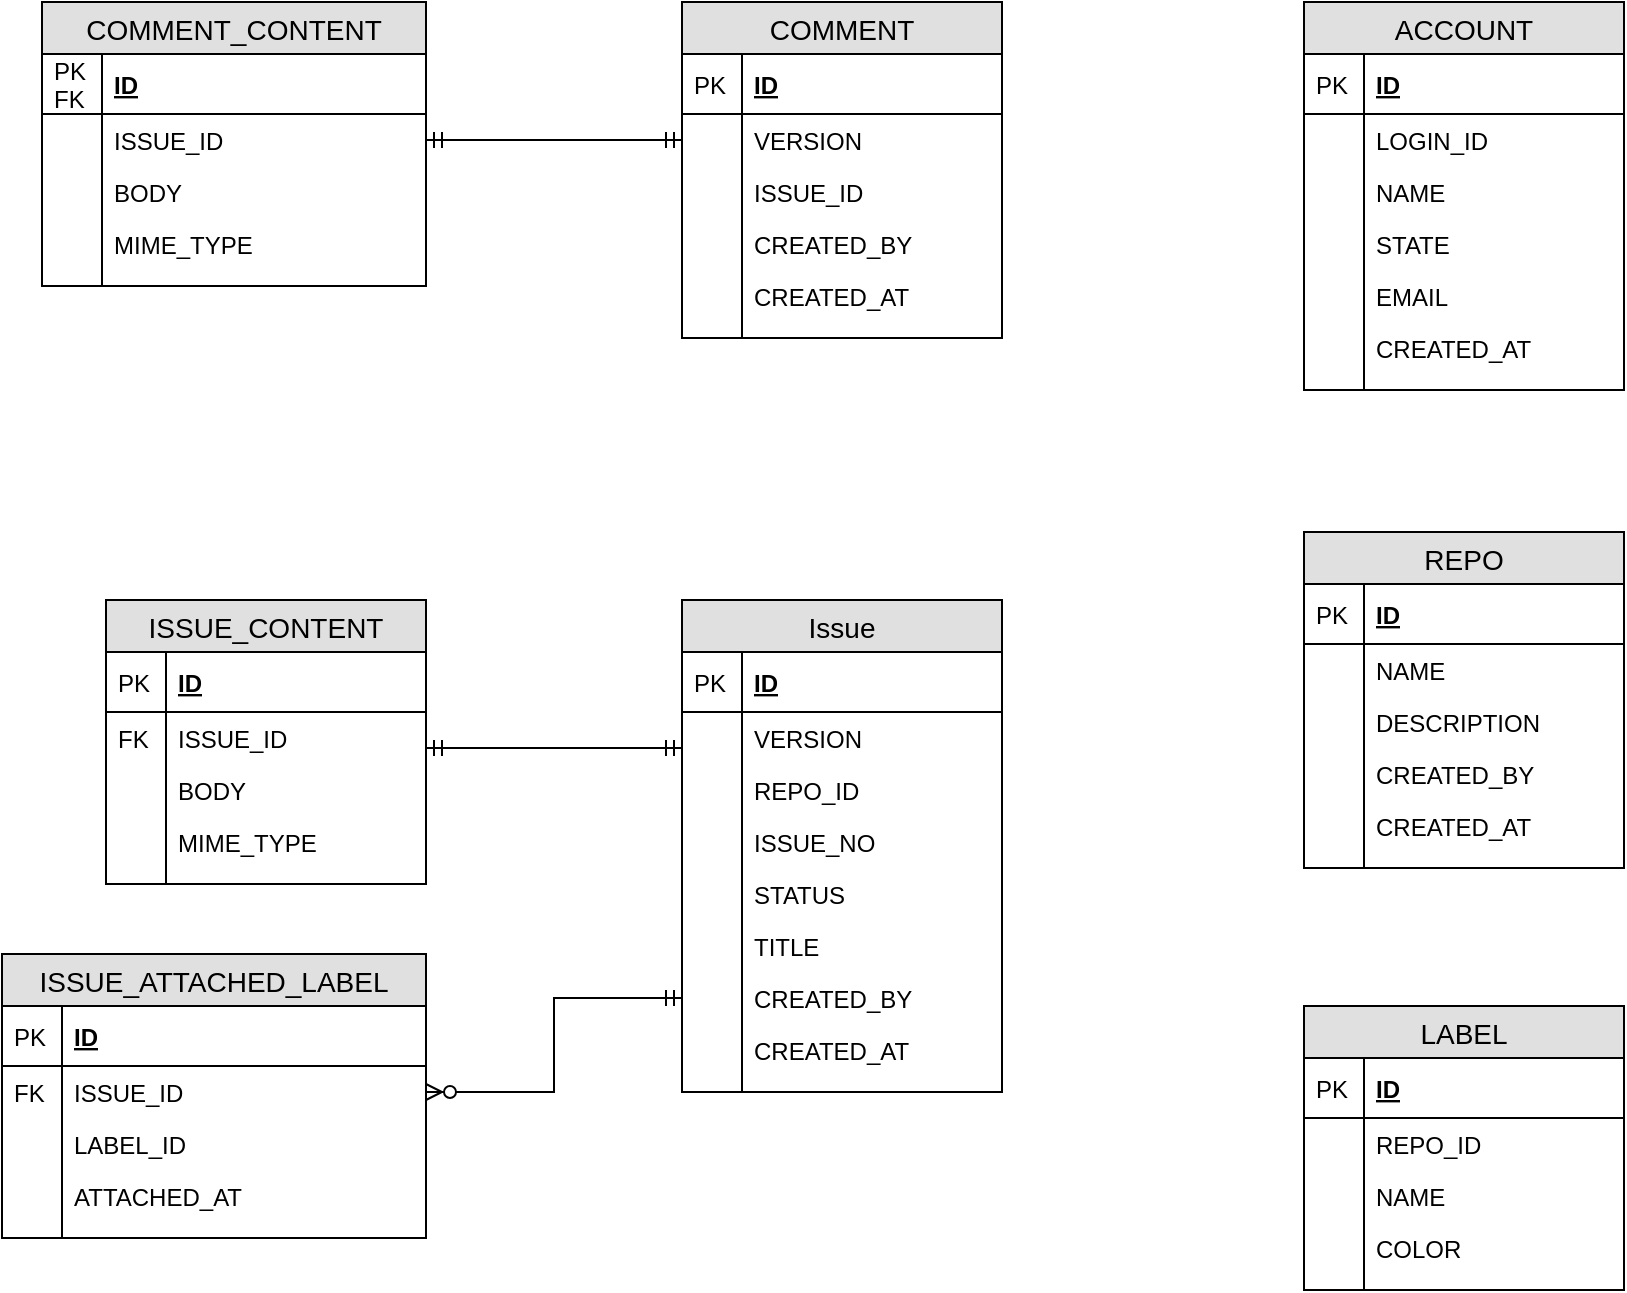 <mxfile version="12.1.0" type="device" pages="1"><diagram id="ThVwjJEKlV_oW1t6sEBJ" name="Page-1"><mxGraphModel dx="1092" dy="1985" grid="0" gridSize="10" guides="1" tooltips="1" connect="1" arrows="1" fold="1" page="1" pageScale="1" pageWidth="827" pageHeight="1169" math="0" shadow="0"><root><mxCell id="0"/><mxCell id="1" parent="0"/><mxCell id="Bm8oiXyTECb4FAFyTaYc-1" value="Issue" style="swimlane;fontStyle=0;childLayout=stackLayout;horizontal=1;startSize=26;fillColor=#e0e0e0;horizontalStack=0;resizeParent=1;resizeParentMax=0;resizeLast=0;collapsible=1;marginBottom=0;swimlaneFillColor=#ffffff;align=center;fontSize=14;" vertex="1" parent="1"><mxGeometry x="356" y="225" width="160" height="246" as="geometry"/></mxCell><mxCell id="Bm8oiXyTECb4FAFyTaYc-2" value="ID" style="shape=partialRectangle;top=0;left=0;right=0;bottom=1;align=left;verticalAlign=middle;fillColor=none;spacingLeft=34;spacingRight=4;overflow=hidden;rotatable=0;points=[[0,0.5],[1,0.5]];portConstraint=eastwest;dropTarget=0;fontStyle=5;fontSize=12;" vertex="1" parent="Bm8oiXyTECb4FAFyTaYc-1"><mxGeometry y="26" width="160" height="30" as="geometry"/></mxCell><mxCell id="Bm8oiXyTECb4FAFyTaYc-3" value="PK" style="shape=partialRectangle;top=0;left=0;bottom=0;fillColor=none;align=left;verticalAlign=middle;spacingLeft=4;spacingRight=4;overflow=hidden;rotatable=0;points=[];portConstraint=eastwest;part=1;fontSize=12;" vertex="1" connectable="0" parent="Bm8oiXyTECb4FAFyTaYc-2"><mxGeometry width="30" height="30" as="geometry"/></mxCell><mxCell id="Bm8oiXyTECb4FAFyTaYc-4" value="VERSION" style="shape=partialRectangle;top=0;left=0;right=0;bottom=0;align=left;verticalAlign=top;fillColor=none;spacingLeft=34;spacingRight=4;overflow=hidden;rotatable=0;points=[[0,0.5],[1,0.5]];portConstraint=eastwest;dropTarget=0;fontSize=12;" vertex="1" parent="Bm8oiXyTECb4FAFyTaYc-1"><mxGeometry y="56" width="160" height="26" as="geometry"/></mxCell><mxCell id="Bm8oiXyTECb4FAFyTaYc-5" value="" style="shape=partialRectangle;top=0;left=0;bottom=0;fillColor=none;align=left;verticalAlign=top;spacingLeft=4;spacingRight=4;overflow=hidden;rotatable=0;points=[];portConstraint=eastwest;part=1;fontSize=12;" vertex="1" connectable="0" parent="Bm8oiXyTECb4FAFyTaYc-4"><mxGeometry width="30" height="26" as="geometry"/></mxCell><mxCell id="Bm8oiXyTECb4FAFyTaYc-6" value="REPO_ID" style="shape=partialRectangle;top=0;left=0;right=0;bottom=0;align=left;verticalAlign=top;fillColor=none;spacingLeft=34;spacingRight=4;overflow=hidden;rotatable=0;points=[[0,0.5],[1,0.5]];portConstraint=eastwest;dropTarget=0;fontSize=12;" vertex="1" parent="Bm8oiXyTECb4FAFyTaYc-1"><mxGeometry y="82" width="160" height="26" as="geometry"/></mxCell><mxCell id="Bm8oiXyTECb4FAFyTaYc-7" value="" style="shape=partialRectangle;top=0;left=0;bottom=0;fillColor=none;align=left;verticalAlign=top;spacingLeft=4;spacingRight=4;overflow=hidden;rotatable=0;points=[];portConstraint=eastwest;part=1;fontSize=12;" vertex="1" connectable="0" parent="Bm8oiXyTECb4FAFyTaYc-6"><mxGeometry width="30" height="26" as="geometry"/></mxCell><mxCell id="Bm8oiXyTECb4FAFyTaYc-8" value="ISSUE_NO" style="shape=partialRectangle;top=0;left=0;right=0;bottom=0;align=left;verticalAlign=top;fillColor=none;spacingLeft=34;spacingRight=4;overflow=hidden;rotatable=0;points=[[0,0.5],[1,0.5]];portConstraint=eastwest;dropTarget=0;fontSize=12;" vertex="1" parent="Bm8oiXyTECb4FAFyTaYc-1"><mxGeometry y="108" width="160" height="26" as="geometry"/></mxCell><mxCell id="Bm8oiXyTECb4FAFyTaYc-9" value="" style="shape=partialRectangle;top=0;left=0;bottom=0;fillColor=none;align=left;verticalAlign=top;spacingLeft=4;spacingRight=4;overflow=hidden;rotatable=0;points=[];portConstraint=eastwest;part=1;fontSize=12;" vertex="1" connectable="0" parent="Bm8oiXyTECb4FAFyTaYc-8"><mxGeometry width="30" height="26" as="geometry"/></mxCell><mxCell id="Bm8oiXyTECb4FAFyTaYc-12" value="STATUS" style="shape=partialRectangle;top=0;left=0;right=0;bottom=0;align=left;verticalAlign=top;fillColor=none;spacingLeft=34;spacingRight=4;overflow=hidden;rotatable=0;points=[[0,0.5],[1,0.5]];portConstraint=eastwest;dropTarget=0;fontSize=12;" vertex="1" parent="Bm8oiXyTECb4FAFyTaYc-1"><mxGeometry y="134" width="160" height="26" as="geometry"/></mxCell><mxCell id="Bm8oiXyTECb4FAFyTaYc-13" value="" style="shape=partialRectangle;top=0;left=0;bottom=0;fillColor=none;align=left;verticalAlign=top;spacingLeft=4;spacingRight=4;overflow=hidden;rotatable=0;points=[];portConstraint=eastwest;part=1;fontSize=12;" vertex="1" connectable="0" parent="Bm8oiXyTECb4FAFyTaYc-12"><mxGeometry width="30" height="26" as="geometry"/></mxCell><mxCell id="Bm8oiXyTECb4FAFyTaYc-14" value="TITLE" style="shape=partialRectangle;top=0;left=0;right=0;bottom=0;align=left;verticalAlign=top;fillColor=none;spacingLeft=34;spacingRight=4;overflow=hidden;rotatable=0;points=[[0,0.5],[1,0.5]];portConstraint=eastwest;dropTarget=0;fontSize=12;" vertex="1" parent="Bm8oiXyTECb4FAFyTaYc-1"><mxGeometry y="160" width="160" height="26" as="geometry"/></mxCell><mxCell id="Bm8oiXyTECb4FAFyTaYc-15" value="" style="shape=partialRectangle;top=0;left=0;bottom=0;fillColor=none;align=left;verticalAlign=top;spacingLeft=4;spacingRight=4;overflow=hidden;rotatable=0;points=[];portConstraint=eastwest;part=1;fontSize=12;" vertex="1" connectable="0" parent="Bm8oiXyTECb4FAFyTaYc-14"><mxGeometry width="30" height="26" as="geometry"/></mxCell><mxCell id="Bm8oiXyTECb4FAFyTaYc-16" value="CREATED_BY" style="shape=partialRectangle;top=0;left=0;right=0;bottom=0;align=left;verticalAlign=top;fillColor=none;spacingLeft=34;spacingRight=4;overflow=hidden;rotatable=0;points=[[0,0.5],[1,0.5]];portConstraint=eastwest;dropTarget=0;fontSize=12;" vertex="1" parent="Bm8oiXyTECb4FAFyTaYc-1"><mxGeometry y="186" width="160" height="26" as="geometry"/></mxCell><mxCell id="Bm8oiXyTECb4FAFyTaYc-17" value="" style="shape=partialRectangle;top=0;left=0;bottom=0;fillColor=none;align=left;verticalAlign=top;spacingLeft=4;spacingRight=4;overflow=hidden;rotatable=0;points=[];portConstraint=eastwest;part=1;fontSize=12;" vertex="1" connectable="0" parent="Bm8oiXyTECb4FAFyTaYc-16"><mxGeometry width="30" height="26" as="geometry"/></mxCell><mxCell id="Bm8oiXyTECb4FAFyTaYc-18" value="CREATED_AT" style="shape=partialRectangle;top=0;left=0;right=0;bottom=0;align=left;verticalAlign=top;fillColor=none;spacingLeft=34;spacingRight=4;overflow=hidden;rotatable=0;points=[[0,0.5],[1,0.5]];portConstraint=eastwest;dropTarget=0;fontSize=12;" vertex="1" parent="Bm8oiXyTECb4FAFyTaYc-1"><mxGeometry y="212" width="160" height="26" as="geometry"/></mxCell><mxCell id="Bm8oiXyTECb4FAFyTaYc-19" value="" style="shape=partialRectangle;top=0;left=0;bottom=0;fillColor=none;align=left;verticalAlign=top;spacingLeft=4;spacingRight=4;overflow=hidden;rotatable=0;points=[];portConstraint=eastwest;part=1;fontSize=12;" vertex="1" connectable="0" parent="Bm8oiXyTECb4FAFyTaYc-18"><mxGeometry width="30" height="26" as="geometry"/></mxCell><mxCell id="Bm8oiXyTECb4FAFyTaYc-10" value="" style="shape=partialRectangle;top=0;left=0;right=0;bottom=0;align=left;verticalAlign=top;fillColor=none;spacingLeft=34;spacingRight=4;overflow=hidden;rotatable=0;points=[[0,0.5],[1,0.5]];portConstraint=eastwest;dropTarget=0;fontSize=12;" vertex="1" parent="Bm8oiXyTECb4FAFyTaYc-1"><mxGeometry y="238" width="160" height="8" as="geometry"/></mxCell><mxCell id="Bm8oiXyTECb4FAFyTaYc-11" value="" style="shape=partialRectangle;top=0;left=0;bottom=0;fillColor=none;align=left;verticalAlign=top;spacingLeft=4;spacingRight=4;overflow=hidden;rotatable=0;points=[];portConstraint=eastwest;part=1;fontSize=12;" vertex="1" connectable="0" parent="Bm8oiXyTECb4FAFyTaYc-10"><mxGeometry width="30" height="8.0" as="geometry"/></mxCell><mxCell id="Bm8oiXyTECb4FAFyTaYc-20" value="ISSUE_CONTENT" style="swimlane;fontStyle=0;childLayout=stackLayout;horizontal=1;startSize=26;fillColor=#e0e0e0;horizontalStack=0;resizeParent=1;resizeParentMax=0;resizeLast=0;collapsible=1;marginBottom=0;swimlaneFillColor=#ffffff;align=center;fontSize=14;" vertex="1" parent="1"><mxGeometry x="68" y="225" width="160" height="142" as="geometry"/></mxCell><mxCell id="Bm8oiXyTECb4FAFyTaYc-21" value="ID" style="shape=partialRectangle;top=0;left=0;right=0;bottom=1;align=left;verticalAlign=middle;fillColor=none;spacingLeft=34;spacingRight=4;overflow=hidden;rotatable=0;points=[[0,0.5],[1,0.5]];portConstraint=eastwest;dropTarget=0;fontStyle=5;fontSize=12;" vertex="1" parent="Bm8oiXyTECb4FAFyTaYc-20"><mxGeometry y="26" width="160" height="30" as="geometry"/></mxCell><mxCell id="Bm8oiXyTECb4FAFyTaYc-22" value="PK" style="shape=partialRectangle;top=0;left=0;bottom=0;fillColor=none;align=left;verticalAlign=middle;spacingLeft=4;spacingRight=4;overflow=hidden;rotatable=0;points=[];portConstraint=eastwest;part=1;fontSize=12;" vertex="1" connectable="0" parent="Bm8oiXyTECb4FAFyTaYc-21"><mxGeometry width="30" height="30" as="geometry"/></mxCell><mxCell id="Bm8oiXyTECb4FAFyTaYc-23" value="ISSUE_ID" style="shape=partialRectangle;top=0;left=0;right=0;bottom=0;align=left;verticalAlign=top;fillColor=none;spacingLeft=34;spacingRight=4;overflow=hidden;rotatable=0;points=[[0,0.5],[1,0.5]];portConstraint=eastwest;dropTarget=0;fontSize=12;strokeColor=#000000;" vertex="1" parent="Bm8oiXyTECb4FAFyTaYc-20"><mxGeometry y="56" width="160" height="26" as="geometry"/></mxCell><mxCell id="Bm8oiXyTECb4FAFyTaYc-24" value="FK" style="shape=partialRectangle;top=0;left=0;bottom=0;fillColor=none;align=left;verticalAlign=top;spacingLeft=4;spacingRight=4;overflow=hidden;rotatable=0;points=[];portConstraint=eastwest;part=1;fontSize=12;" vertex="1" connectable="0" parent="Bm8oiXyTECb4FAFyTaYc-23"><mxGeometry width="30" height="26" as="geometry"/></mxCell><mxCell id="Bm8oiXyTECb4FAFyTaYc-25" value="BODY" style="shape=partialRectangle;top=0;left=0;right=0;bottom=0;align=left;verticalAlign=top;fillColor=none;spacingLeft=34;spacingRight=4;overflow=hidden;rotatable=0;points=[[0,0.5],[1,0.5]];portConstraint=eastwest;dropTarget=0;fontSize=12;" vertex="1" parent="Bm8oiXyTECb4FAFyTaYc-20"><mxGeometry y="82" width="160" height="26" as="geometry"/></mxCell><mxCell id="Bm8oiXyTECb4FAFyTaYc-26" value="" style="shape=partialRectangle;top=0;left=0;bottom=0;fillColor=none;align=left;verticalAlign=top;spacingLeft=4;spacingRight=4;overflow=hidden;rotatable=0;points=[];portConstraint=eastwest;part=1;fontSize=12;" vertex="1" connectable="0" parent="Bm8oiXyTECb4FAFyTaYc-25"><mxGeometry width="30" height="26" as="geometry"/></mxCell><mxCell id="Bm8oiXyTECb4FAFyTaYc-27" value="MIME_TYPE" style="shape=partialRectangle;top=0;left=0;right=0;bottom=0;align=left;verticalAlign=top;fillColor=none;spacingLeft=34;spacingRight=4;overflow=hidden;rotatable=0;points=[[0,0.5],[1,0.5]];portConstraint=eastwest;dropTarget=0;fontSize=12;" vertex="1" parent="Bm8oiXyTECb4FAFyTaYc-20"><mxGeometry y="108" width="160" height="26" as="geometry"/></mxCell><mxCell id="Bm8oiXyTECb4FAFyTaYc-28" value="" style="shape=partialRectangle;top=0;left=0;bottom=0;fillColor=none;align=left;verticalAlign=top;spacingLeft=4;spacingRight=4;overflow=hidden;rotatable=0;points=[];portConstraint=eastwest;part=1;fontSize=12;" vertex="1" connectable="0" parent="Bm8oiXyTECb4FAFyTaYc-27"><mxGeometry width="30" height="26" as="geometry"/></mxCell><mxCell id="Bm8oiXyTECb4FAFyTaYc-37" value="" style="shape=partialRectangle;top=0;left=0;right=0;bottom=0;align=left;verticalAlign=top;fillColor=none;spacingLeft=34;spacingRight=4;overflow=hidden;rotatable=0;points=[[0,0.5],[1,0.5]];portConstraint=eastwest;dropTarget=0;fontSize=12;" vertex="1" parent="Bm8oiXyTECb4FAFyTaYc-20"><mxGeometry y="134" width="160" height="8" as="geometry"/></mxCell><mxCell id="Bm8oiXyTECb4FAFyTaYc-38" value="" style="shape=partialRectangle;top=0;left=0;bottom=0;fillColor=none;align=left;verticalAlign=top;spacingLeft=4;spacingRight=4;overflow=hidden;rotatable=0;points=[];portConstraint=eastwest;part=1;fontSize=12;" vertex="1" connectable="0" parent="Bm8oiXyTECb4FAFyTaYc-37"><mxGeometry width="30" height="8.0" as="geometry"/></mxCell><mxCell id="Bm8oiXyTECb4FAFyTaYc-39" value="ISSUE_ATTACHED_LABEL" style="swimlane;fontStyle=0;childLayout=stackLayout;horizontal=1;startSize=26;fillColor=#e0e0e0;horizontalStack=0;resizeParent=1;resizeParentMax=0;resizeLast=0;collapsible=1;marginBottom=0;swimlaneFillColor=#ffffff;align=center;fontSize=14;" vertex="1" parent="1"><mxGeometry x="16" y="402" width="212" height="142" as="geometry"/></mxCell><mxCell id="Bm8oiXyTECb4FAFyTaYc-40" value="ID" style="shape=partialRectangle;top=0;left=0;right=0;bottom=1;align=left;verticalAlign=middle;fillColor=none;spacingLeft=34;spacingRight=4;overflow=hidden;rotatable=0;points=[[0,0.5],[1,0.5]];portConstraint=eastwest;dropTarget=0;fontStyle=5;fontSize=12;" vertex="1" parent="Bm8oiXyTECb4FAFyTaYc-39"><mxGeometry y="26" width="212" height="30" as="geometry"/></mxCell><mxCell id="Bm8oiXyTECb4FAFyTaYc-41" value="PK" style="shape=partialRectangle;top=0;left=0;bottom=0;fillColor=none;align=left;verticalAlign=middle;spacingLeft=4;spacingRight=4;overflow=hidden;rotatable=0;points=[];portConstraint=eastwest;part=1;fontSize=12;" vertex="1" connectable="0" parent="Bm8oiXyTECb4FAFyTaYc-40"><mxGeometry width="30" height="30" as="geometry"/></mxCell><mxCell id="Bm8oiXyTECb4FAFyTaYc-42" value="ISSUE_ID" style="shape=partialRectangle;top=0;left=0;right=0;bottom=0;align=left;verticalAlign=top;fillColor=none;spacingLeft=34;spacingRight=4;overflow=hidden;rotatable=0;points=[[0,0.5],[1,0.5]];portConstraint=eastwest;dropTarget=0;fontSize=12;strokeColor=#000000;" vertex="1" parent="Bm8oiXyTECb4FAFyTaYc-39"><mxGeometry y="56" width="212" height="26" as="geometry"/></mxCell><mxCell id="Bm8oiXyTECb4FAFyTaYc-43" value="FK" style="shape=partialRectangle;top=0;left=0;bottom=0;fillColor=none;align=left;verticalAlign=top;spacingLeft=4;spacingRight=4;overflow=hidden;rotatable=0;points=[];portConstraint=eastwest;part=1;fontSize=12;" vertex="1" connectable="0" parent="Bm8oiXyTECb4FAFyTaYc-42"><mxGeometry width="30" height="26" as="geometry"/></mxCell><mxCell id="Bm8oiXyTECb4FAFyTaYc-44" value="LABEL_ID" style="shape=partialRectangle;top=0;left=0;right=0;bottom=0;align=left;verticalAlign=top;fillColor=none;spacingLeft=34;spacingRight=4;overflow=hidden;rotatable=0;points=[[0,0.5],[1,0.5]];portConstraint=eastwest;dropTarget=0;fontSize=12;" vertex="1" parent="Bm8oiXyTECb4FAFyTaYc-39"><mxGeometry y="82" width="212" height="26" as="geometry"/></mxCell><mxCell id="Bm8oiXyTECb4FAFyTaYc-45" value="" style="shape=partialRectangle;top=0;left=0;bottom=0;fillColor=none;align=left;verticalAlign=top;spacingLeft=4;spacingRight=4;overflow=hidden;rotatable=0;points=[];portConstraint=eastwest;part=1;fontSize=12;" vertex="1" connectable="0" parent="Bm8oiXyTECb4FAFyTaYc-44"><mxGeometry width="30" height="26" as="geometry"/></mxCell><mxCell id="Bm8oiXyTECb4FAFyTaYc-46" value="ATTACHED_AT" style="shape=partialRectangle;top=0;left=0;right=0;bottom=0;align=left;verticalAlign=top;fillColor=none;spacingLeft=34;spacingRight=4;overflow=hidden;rotatable=0;points=[[0,0.5],[1,0.5]];portConstraint=eastwest;dropTarget=0;fontSize=12;" vertex="1" parent="Bm8oiXyTECb4FAFyTaYc-39"><mxGeometry y="108" width="212" height="26" as="geometry"/></mxCell><mxCell id="Bm8oiXyTECb4FAFyTaYc-47" value="" style="shape=partialRectangle;top=0;left=0;bottom=0;fillColor=none;align=left;verticalAlign=top;spacingLeft=4;spacingRight=4;overflow=hidden;rotatable=0;points=[];portConstraint=eastwest;part=1;fontSize=12;" vertex="1" connectable="0" parent="Bm8oiXyTECb4FAFyTaYc-46"><mxGeometry width="30" height="26" as="geometry"/></mxCell><mxCell id="Bm8oiXyTECb4FAFyTaYc-48" value="" style="shape=partialRectangle;top=0;left=0;right=0;bottom=0;align=left;verticalAlign=top;fillColor=none;spacingLeft=34;spacingRight=4;overflow=hidden;rotatable=0;points=[[0,0.5],[1,0.5]];portConstraint=eastwest;dropTarget=0;fontSize=12;" vertex="1" parent="Bm8oiXyTECb4FAFyTaYc-39"><mxGeometry y="134" width="212" height="8" as="geometry"/></mxCell><mxCell id="Bm8oiXyTECb4FAFyTaYc-49" value="" style="shape=partialRectangle;top=0;left=0;bottom=0;fillColor=none;align=left;verticalAlign=top;spacingLeft=4;spacingRight=4;overflow=hidden;rotatable=0;points=[];portConstraint=eastwest;part=1;fontSize=12;" vertex="1" connectable="0" parent="Bm8oiXyTECb4FAFyTaYc-48"><mxGeometry width="30" height="8.0" as="geometry"/></mxCell><mxCell id="Bm8oiXyTECb4FAFyTaYc-50" value="COMMENT" style="swimlane;fontStyle=0;childLayout=stackLayout;horizontal=1;startSize=26;fillColor=#e0e0e0;horizontalStack=0;resizeParent=1;resizeParentMax=0;resizeLast=0;collapsible=1;marginBottom=0;swimlaneFillColor=#ffffff;align=center;fontSize=14;" vertex="1" parent="1"><mxGeometry x="356" y="-74" width="160" height="168" as="geometry"/></mxCell><mxCell id="Bm8oiXyTECb4FAFyTaYc-51" value="ID" style="shape=partialRectangle;top=0;left=0;right=0;bottom=1;align=left;verticalAlign=middle;fillColor=none;spacingLeft=34;spacingRight=4;overflow=hidden;rotatable=0;points=[[0,0.5],[1,0.5]];portConstraint=eastwest;dropTarget=0;fontStyle=5;fontSize=12;" vertex="1" parent="Bm8oiXyTECb4FAFyTaYc-50"><mxGeometry y="26" width="160" height="30" as="geometry"/></mxCell><mxCell id="Bm8oiXyTECb4FAFyTaYc-52" value="PK" style="shape=partialRectangle;top=0;left=0;bottom=0;fillColor=none;align=left;verticalAlign=middle;spacingLeft=4;spacingRight=4;overflow=hidden;rotatable=0;points=[];portConstraint=eastwest;part=1;fontSize=12;" vertex="1" connectable="0" parent="Bm8oiXyTECb4FAFyTaYc-51"><mxGeometry width="30" height="30" as="geometry"/></mxCell><mxCell id="Bm8oiXyTECb4FAFyTaYc-53" value="VERSION" style="shape=partialRectangle;top=0;left=0;right=0;bottom=0;align=left;verticalAlign=top;fillColor=none;spacingLeft=34;spacingRight=4;overflow=hidden;rotatable=0;points=[[0,0.5],[1,0.5]];portConstraint=eastwest;dropTarget=0;fontSize=12;" vertex="1" parent="Bm8oiXyTECb4FAFyTaYc-50"><mxGeometry y="56" width="160" height="26" as="geometry"/></mxCell><mxCell id="Bm8oiXyTECb4FAFyTaYc-54" value="" style="shape=partialRectangle;top=0;left=0;bottom=0;fillColor=none;align=left;verticalAlign=top;spacingLeft=4;spacingRight=4;overflow=hidden;rotatable=0;points=[];portConstraint=eastwest;part=1;fontSize=12;" vertex="1" connectable="0" parent="Bm8oiXyTECb4FAFyTaYc-53"><mxGeometry width="30" height="26" as="geometry"/></mxCell><mxCell id="Bm8oiXyTECb4FAFyTaYc-55" value="ISSUE_ID" style="shape=partialRectangle;top=0;left=0;right=0;bottom=0;align=left;verticalAlign=top;fillColor=none;spacingLeft=34;spacingRight=4;overflow=hidden;rotatable=0;points=[[0,0.5],[1,0.5]];portConstraint=eastwest;dropTarget=0;fontSize=12;" vertex="1" parent="Bm8oiXyTECb4FAFyTaYc-50"><mxGeometry y="82" width="160" height="26" as="geometry"/></mxCell><mxCell id="Bm8oiXyTECb4FAFyTaYc-56" value="" style="shape=partialRectangle;top=0;left=0;bottom=0;fillColor=none;align=left;verticalAlign=top;spacingLeft=4;spacingRight=4;overflow=hidden;rotatable=0;points=[];portConstraint=eastwest;part=1;fontSize=12;" vertex="1" connectable="0" parent="Bm8oiXyTECb4FAFyTaYc-55"><mxGeometry width="30" height="26" as="geometry"/></mxCell><mxCell id="Bm8oiXyTECb4FAFyTaYc-57" value="CREATED_BY" style="shape=partialRectangle;top=0;left=0;right=0;bottom=0;align=left;verticalAlign=top;fillColor=none;spacingLeft=34;spacingRight=4;overflow=hidden;rotatable=0;points=[[0,0.5],[1,0.5]];portConstraint=eastwest;dropTarget=0;fontSize=12;" vertex="1" parent="Bm8oiXyTECb4FAFyTaYc-50"><mxGeometry y="108" width="160" height="26" as="geometry"/></mxCell><mxCell id="Bm8oiXyTECb4FAFyTaYc-58" value="" style="shape=partialRectangle;top=0;left=0;bottom=0;fillColor=none;align=left;verticalAlign=top;spacingLeft=4;spacingRight=4;overflow=hidden;rotatable=0;points=[];portConstraint=eastwest;part=1;fontSize=12;" vertex="1" connectable="0" parent="Bm8oiXyTECb4FAFyTaYc-57"><mxGeometry width="30" height="26" as="geometry"/></mxCell><mxCell id="Bm8oiXyTECb4FAFyTaYc-59" value="CREATED_AT" style="shape=partialRectangle;top=0;left=0;right=0;bottom=0;align=left;verticalAlign=top;fillColor=none;spacingLeft=34;spacingRight=4;overflow=hidden;rotatable=0;points=[[0,0.5],[1,0.5]];portConstraint=eastwest;dropTarget=0;fontSize=12;" vertex="1" parent="Bm8oiXyTECb4FAFyTaYc-50"><mxGeometry y="134" width="160" height="26" as="geometry"/></mxCell><mxCell id="Bm8oiXyTECb4FAFyTaYc-60" value="" style="shape=partialRectangle;top=0;left=0;bottom=0;fillColor=none;align=left;verticalAlign=top;spacingLeft=4;spacingRight=4;overflow=hidden;rotatable=0;points=[];portConstraint=eastwest;part=1;fontSize=12;" vertex="1" connectable="0" parent="Bm8oiXyTECb4FAFyTaYc-59"><mxGeometry width="30" height="26" as="geometry"/></mxCell><mxCell id="Bm8oiXyTECb4FAFyTaYc-67" value="" style="shape=partialRectangle;top=0;left=0;right=0;bottom=0;align=left;verticalAlign=top;fillColor=none;spacingLeft=34;spacingRight=4;overflow=hidden;rotatable=0;points=[[0,0.5],[1,0.5]];portConstraint=eastwest;dropTarget=0;fontSize=12;" vertex="1" parent="Bm8oiXyTECb4FAFyTaYc-50"><mxGeometry y="160" width="160" height="8" as="geometry"/></mxCell><mxCell id="Bm8oiXyTECb4FAFyTaYc-68" value="" style="shape=partialRectangle;top=0;left=0;bottom=0;fillColor=none;align=left;verticalAlign=top;spacingLeft=4;spacingRight=4;overflow=hidden;rotatable=0;points=[];portConstraint=eastwest;part=1;fontSize=12;" vertex="1" connectable="0" parent="Bm8oiXyTECb4FAFyTaYc-67"><mxGeometry width="30" height="8.0" as="geometry"/></mxCell><mxCell id="Bm8oiXyTECb4FAFyTaYc-69" value="COMMENT_CONTENT" style="swimlane;fontStyle=0;childLayout=stackLayout;horizontal=1;startSize=26;fillColor=#e0e0e0;horizontalStack=0;resizeParent=1;resizeParentMax=0;resizeLast=0;collapsible=1;marginBottom=0;swimlaneFillColor=#ffffff;align=center;fontSize=14;" vertex="1" parent="1"><mxGeometry x="36" y="-74" width="192" height="142" as="geometry"/></mxCell><mxCell id="Bm8oiXyTECb4FAFyTaYc-70" value="ID" style="shape=partialRectangle;top=0;left=0;right=0;bottom=1;align=left;verticalAlign=middle;fillColor=none;spacingLeft=34;spacingRight=4;overflow=hidden;rotatable=0;points=[[0,0.5],[1,0.5]];portConstraint=eastwest;dropTarget=0;fontStyle=5;fontSize=12;" vertex="1" parent="Bm8oiXyTECb4FAFyTaYc-69"><mxGeometry y="26" width="192" height="30" as="geometry"/></mxCell><mxCell id="Bm8oiXyTECb4FAFyTaYc-71" value="PK&#10;FK" style="shape=partialRectangle;top=0;left=0;bottom=0;fillColor=none;align=left;verticalAlign=middle;spacingLeft=4;spacingRight=4;overflow=hidden;rotatable=0;points=[];portConstraint=eastwest;part=1;fontSize=12;" vertex="1" connectable="0" parent="Bm8oiXyTECb4FAFyTaYc-70"><mxGeometry width="30" height="30" as="geometry"/></mxCell><mxCell id="Bm8oiXyTECb4FAFyTaYc-72" value="ISSUE_ID" style="shape=partialRectangle;top=0;left=0;right=0;bottom=0;align=left;verticalAlign=top;fillColor=none;spacingLeft=34;spacingRight=4;overflow=hidden;rotatable=0;points=[[0,0.5],[1,0.5]];portConstraint=eastwest;dropTarget=0;fontSize=12;strokeColor=#000000;" vertex="1" parent="Bm8oiXyTECb4FAFyTaYc-69"><mxGeometry y="56" width="192" height="26" as="geometry"/></mxCell><mxCell id="Bm8oiXyTECb4FAFyTaYc-73" value="" style="shape=partialRectangle;top=0;left=0;bottom=0;fillColor=none;align=left;verticalAlign=top;spacingLeft=4;spacingRight=4;overflow=hidden;rotatable=0;points=[];portConstraint=eastwest;part=1;fontSize=12;" vertex="1" connectable="0" parent="Bm8oiXyTECb4FAFyTaYc-72"><mxGeometry width="30" height="26" as="geometry"/></mxCell><mxCell id="Bm8oiXyTECb4FAFyTaYc-74" value="BODY" style="shape=partialRectangle;top=0;left=0;right=0;bottom=0;align=left;verticalAlign=top;fillColor=none;spacingLeft=34;spacingRight=4;overflow=hidden;rotatable=0;points=[[0,0.5],[1,0.5]];portConstraint=eastwest;dropTarget=0;fontSize=12;" vertex="1" parent="Bm8oiXyTECb4FAFyTaYc-69"><mxGeometry y="82" width="192" height="26" as="geometry"/></mxCell><mxCell id="Bm8oiXyTECb4FAFyTaYc-75" value="" style="shape=partialRectangle;top=0;left=0;bottom=0;fillColor=none;align=left;verticalAlign=top;spacingLeft=4;spacingRight=4;overflow=hidden;rotatable=0;points=[];portConstraint=eastwest;part=1;fontSize=12;" vertex="1" connectable="0" parent="Bm8oiXyTECb4FAFyTaYc-74"><mxGeometry width="30" height="26" as="geometry"/></mxCell><mxCell id="Bm8oiXyTECb4FAFyTaYc-76" value="MIME_TYPE" style="shape=partialRectangle;top=0;left=0;right=0;bottom=0;align=left;verticalAlign=top;fillColor=none;spacingLeft=34;spacingRight=4;overflow=hidden;rotatable=0;points=[[0,0.5],[1,0.5]];portConstraint=eastwest;dropTarget=0;fontSize=12;" vertex="1" parent="Bm8oiXyTECb4FAFyTaYc-69"><mxGeometry y="108" width="192" height="26" as="geometry"/></mxCell><mxCell id="Bm8oiXyTECb4FAFyTaYc-77" value="" style="shape=partialRectangle;top=0;left=0;bottom=0;fillColor=none;align=left;verticalAlign=top;spacingLeft=4;spacingRight=4;overflow=hidden;rotatable=0;points=[];portConstraint=eastwest;part=1;fontSize=12;" vertex="1" connectable="0" parent="Bm8oiXyTECb4FAFyTaYc-76"><mxGeometry width="30" height="26" as="geometry"/></mxCell><mxCell id="Bm8oiXyTECb4FAFyTaYc-78" value="" style="shape=partialRectangle;top=0;left=0;right=0;bottom=0;align=left;verticalAlign=top;fillColor=none;spacingLeft=34;spacingRight=4;overflow=hidden;rotatable=0;points=[[0,0.5],[1,0.5]];portConstraint=eastwest;dropTarget=0;fontSize=12;" vertex="1" parent="Bm8oiXyTECb4FAFyTaYc-69"><mxGeometry y="134" width="192" height="8" as="geometry"/></mxCell><mxCell id="Bm8oiXyTECb4FAFyTaYc-79" value="" style="shape=partialRectangle;top=0;left=0;bottom=0;fillColor=none;align=left;verticalAlign=top;spacingLeft=4;spacingRight=4;overflow=hidden;rotatable=0;points=[];portConstraint=eastwest;part=1;fontSize=12;" vertex="1" connectable="0" parent="Bm8oiXyTECb4FAFyTaYc-78"><mxGeometry width="30" height="8.0" as="geometry"/></mxCell><mxCell id="Bm8oiXyTECb4FAFyTaYc-80" value="ACCOUNT" style="swimlane;fontStyle=0;childLayout=stackLayout;horizontal=1;startSize=26;fillColor=#e0e0e0;horizontalStack=0;resizeParent=1;resizeParentMax=0;resizeLast=0;collapsible=1;marginBottom=0;swimlaneFillColor=#ffffff;align=center;fontSize=14;" vertex="1" parent="1"><mxGeometry x="667" y="-74" width="160" height="194" as="geometry"/></mxCell><mxCell id="Bm8oiXyTECb4FAFyTaYc-81" value="ID" style="shape=partialRectangle;top=0;left=0;right=0;bottom=1;align=left;verticalAlign=middle;fillColor=none;spacingLeft=34;spacingRight=4;overflow=hidden;rotatable=0;points=[[0,0.5],[1,0.5]];portConstraint=eastwest;dropTarget=0;fontStyle=5;fontSize=12;" vertex="1" parent="Bm8oiXyTECb4FAFyTaYc-80"><mxGeometry y="26" width="160" height="30" as="geometry"/></mxCell><mxCell id="Bm8oiXyTECb4FAFyTaYc-82" value="PK" style="shape=partialRectangle;top=0;left=0;bottom=0;fillColor=none;align=left;verticalAlign=middle;spacingLeft=4;spacingRight=4;overflow=hidden;rotatable=0;points=[];portConstraint=eastwest;part=1;fontSize=12;" vertex="1" connectable="0" parent="Bm8oiXyTECb4FAFyTaYc-81"><mxGeometry width="30" height="30" as="geometry"/></mxCell><mxCell id="Bm8oiXyTECb4FAFyTaYc-83" value="LOGIN_ID" style="shape=partialRectangle;top=0;left=0;right=0;bottom=0;align=left;verticalAlign=top;fillColor=none;spacingLeft=34;spacingRight=4;overflow=hidden;rotatable=0;points=[[0,0.5],[1,0.5]];portConstraint=eastwest;dropTarget=0;fontSize=12;" vertex="1" parent="Bm8oiXyTECb4FAFyTaYc-80"><mxGeometry y="56" width="160" height="26" as="geometry"/></mxCell><mxCell id="Bm8oiXyTECb4FAFyTaYc-84" value="" style="shape=partialRectangle;top=0;left=0;bottom=0;fillColor=none;align=left;verticalAlign=top;spacingLeft=4;spacingRight=4;overflow=hidden;rotatable=0;points=[];portConstraint=eastwest;part=1;fontSize=12;" vertex="1" connectable="0" parent="Bm8oiXyTECb4FAFyTaYc-83"><mxGeometry width="30" height="26" as="geometry"/></mxCell><mxCell id="Bm8oiXyTECb4FAFyTaYc-85" value="NAME" style="shape=partialRectangle;top=0;left=0;right=0;bottom=0;align=left;verticalAlign=top;fillColor=none;spacingLeft=34;spacingRight=4;overflow=hidden;rotatable=0;points=[[0,0.5],[1,0.5]];portConstraint=eastwest;dropTarget=0;fontSize=12;" vertex="1" parent="Bm8oiXyTECb4FAFyTaYc-80"><mxGeometry y="82" width="160" height="26" as="geometry"/></mxCell><mxCell id="Bm8oiXyTECb4FAFyTaYc-86" value="" style="shape=partialRectangle;top=0;left=0;bottom=0;fillColor=none;align=left;verticalAlign=top;spacingLeft=4;spacingRight=4;overflow=hidden;rotatable=0;points=[];portConstraint=eastwest;part=1;fontSize=12;" vertex="1" connectable="0" parent="Bm8oiXyTECb4FAFyTaYc-85"><mxGeometry width="30" height="26" as="geometry"/></mxCell><mxCell id="Bm8oiXyTECb4FAFyTaYc-87" value="STATE" style="shape=partialRectangle;top=0;left=0;right=0;bottom=0;align=left;verticalAlign=top;fillColor=none;spacingLeft=34;spacingRight=4;overflow=hidden;rotatable=0;points=[[0,0.5],[1,0.5]];portConstraint=eastwest;dropTarget=0;fontSize=12;" vertex="1" parent="Bm8oiXyTECb4FAFyTaYc-80"><mxGeometry y="108" width="160" height="26" as="geometry"/></mxCell><mxCell id="Bm8oiXyTECb4FAFyTaYc-88" value="" style="shape=partialRectangle;top=0;left=0;bottom=0;fillColor=none;align=left;verticalAlign=top;spacingLeft=4;spacingRight=4;overflow=hidden;rotatable=0;points=[];portConstraint=eastwest;part=1;fontSize=12;" vertex="1" connectable="0" parent="Bm8oiXyTECb4FAFyTaYc-87"><mxGeometry width="30" height="26" as="geometry"/></mxCell><mxCell id="Bm8oiXyTECb4FAFyTaYc-89" value="EMAIL" style="shape=partialRectangle;top=0;left=0;right=0;bottom=0;align=left;verticalAlign=top;fillColor=none;spacingLeft=34;spacingRight=4;overflow=hidden;rotatable=0;points=[[0,0.5],[1,0.5]];portConstraint=eastwest;dropTarget=0;fontSize=12;" vertex="1" parent="Bm8oiXyTECb4FAFyTaYc-80"><mxGeometry y="134" width="160" height="26" as="geometry"/></mxCell><mxCell id="Bm8oiXyTECb4FAFyTaYc-90" value="" style="shape=partialRectangle;top=0;left=0;bottom=0;fillColor=none;align=left;verticalAlign=top;spacingLeft=4;spacingRight=4;overflow=hidden;rotatable=0;points=[];portConstraint=eastwest;part=1;fontSize=12;" vertex="1" connectable="0" parent="Bm8oiXyTECb4FAFyTaYc-89"><mxGeometry width="30" height="26" as="geometry"/></mxCell><mxCell id="Bm8oiXyTECb4FAFyTaYc-93" value="CREATED_AT" style="shape=partialRectangle;top=0;left=0;right=0;bottom=0;align=left;verticalAlign=top;fillColor=none;spacingLeft=34;spacingRight=4;overflow=hidden;rotatable=0;points=[[0,0.5],[1,0.5]];portConstraint=eastwest;dropTarget=0;fontSize=12;" vertex="1" parent="Bm8oiXyTECb4FAFyTaYc-80"><mxGeometry y="160" width="160" height="26" as="geometry"/></mxCell><mxCell id="Bm8oiXyTECb4FAFyTaYc-94" value="" style="shape=partialRectangle;top=0;left=0;bottom=0;fillColor=none;align=left;verticalAlign=top;spacingLeft=4;spacingRight=4;overflow=hidden;rotatable=0;points=[];portConstraint=eastwest;part=1;fontSize=12;" vertex="1" connectable="0" parent="Bm8oiXyTECb4FAFyTaYc-93"><mxGeometry width="30" height="26" as="geometry"/></mxCell><mxCell id="Bm8oiXyTECb4FAFyTaYc-91" value="" style="shape=partialRectangle;top=0;left=0;right=0;bottom=0;align=left;verticalAlign=top;fillColor=none;spacingLeft=34;spacingRight=4;overflow=hidden;rotatable=0;points=[[0,0.5],[1,0.5]];portConstraint=eastwest;dropTarget=0;fontSize=12;" vertex="1" parent="Bm8oiXyTECb4FAFyTaYc-80"><mxGeometry y="186" width="160" height="8" as="geometry"/></mxCell><mxCell id="Bm8oiXyTECb4FAFyTaYc-92" value="" style="shape=partialRectangle;top=0;left=0;bottom=0;fillColor=none;align=left;verticalAlign=top;spacingLeft=4;spacingRight=4;overflow=hidden;rotatable=0;points=[];portConstraint=eastwest;part=1;fontSize=12;" vertex="1" connectable="0" parent="Bm8oiXyTECb4FAFyTaYc-91"><mxGeometry width="30" height="8.0" as="geometry"/></mxCell><mxCell id="Bm8oiXyTECb4FAFyTaYc-95" value="REPO" style="swimlane;fontStyle=0;childLayout=stackLayout;horizontal=1;startSize=26;fillColor=#e0e0e0;horizontalStack=0;resizeParent=1;resizeParentMax=0;resizeLast=0;collapsible=1;marginBottom=0;swimlaneFillColor=#ffffff;align=center;fontSize=14;" vertex="1" parent="1"><mxGeometry x="667" y="191" width="160" height="168" as="geometry"/></mxCell><mxCell id="Bm8oiXyTECb4FAFyTaYc-96" value="ID" style="shape=partialRectangle;top=0;left=0;right=0;bottom=1;align=left;verticalAlign=middle;fillColor=none;spacingLeft=34;spacingRight=4;overflow=hidden;rotatable=0;points=[[0,0.5],[1,0.5]];portConstraint=eastwest;dropTarget=0;fontStyle=5;fontSize=12;" vertex="1" parent="Bm8oiXyTECb4FAFyTaYc-95"><mxGeometry y="26" width="160" height="30" as="geometry"/></mxCell><mxCell id="Bm8oiXyTECb4FAFyTaYc-97" value="PK" style="shape=partialRectangle;top=0;left=0;bottom=0;fillColor=none;align=left;verticalAlign=middle;spacingLeft=4;spacingRight=4;overflow=hidden;rotatable=0;points=[];portConstraint=eastwest;part=1;fontSize=12;" vertex="1" connectable="0" parent="Bm8oiXyTECb4FAFyTaYc-96"><mxGeometry width="30" height="30" as="geometry"/></mxCell><mxCell id="Bm8oiXyTECb4FAFyTaYc-98" value="NAME" style="shape=partialRectangle;top=0;left=0;right=0;bottom=0;align=left;verticalAlign=top;fillColor=none;spacingLeft=34;spacingRight=4;overflow=hidden;rotatable=0;points=[[0,0.5],[1,0.5]];portConstraint=eastwest;dropTarget=0;fontSize=12;" vertex="1" parent="Bm8oiXyTECb4FAFyTaYc-95"><mxGeometry y="56" width="160" height="26" as="geometry"/></mxCell><mxCell id="Bm8oiXyTECb4FAFyTaYc-99" value="" style="shape=partialRectangle;top=0;left=0;bottom=0;fillColor=none;align=left;verticalAlign=top;spacingLeft=4;spacingRight=4;overflow=hidden;rotatable=0;points=[];portConstraint=eastwest;part=1;fontSize=12;" vertex="1" connectable="0" parent="Bm8oiXyTECb4FAFyTaYc-98"><mxGeometry width="30" height="26" as="geometry"/></mxCell><mxCell id="Bm8oiXyTECb4FAFyTaYc-100" value="DESCRIPTION" style="shape=partialRectangle;top=0;left=0;right=0;bottom=0;align=left;verticalAlign=top;fillColor=none;spacingLeft=34;spacingRight=4;overflow=hidden;rotatable=0;points=[[0,0.5],[1,0.5]];portConstraint=eastwest;dropTarget=0;fontSize=12;" vertex="1" parent="Bm8oiXyTECb4FAFyTaYc-95"><mxGeometry y="82" width="160" height="26" as="geometry"/></mxCell><mxCell id="Bm8oiXyTECb4FAFyTaYc-101" value="" style="shape=partialRectangle;top=0;left=0;bottom=0;fillColor=none;align=left;verticalAlign=top;spacingLeft=4;spacingRight=4;overflow=hidden;rotatable=0;points=[];portConstraint=eastwest;part=1;fontSize=12;" vertex="1" connectable="0" parent="Bm8oiXyTECb4FAFyTaYc-100"><mxGeometry width="30" height="26" as="geometry"/></mxCell><mxCell id="Bm8oiXyTECb4FAFyTaYc-102" value="CREATED_BY" style="shape=partialRectangle;top=0;left=0;right=0;bottom=0;align=left;verticalAlign=top;fillColor=none;spacingLeft=34;spacingRight=4;overflow=hidden;rotatable=0;points=[[0,0.5],[1,0.5]];portConstraint=eastwest;dropTarget=0;fontSize=12;" vertex="1" parent="Bm8oiXyTECb4FAFyTaYc-95"><mxGeometry y="108" width="160" height="26" as="geometry"/></mxCell><mxCell id="Bm8oiXyTECb4FAFyTaYc-103" value="" style="shape=partialRectangle;top=0;left=0;bottom=0;fillColor=none;align=left;verticalAlign=top;spacingLeft=4;spacingRight=4;overflow=hidden;rotatable=0;points=[];portConstraint=eastwest;part=1;fontSize=12;" vertex="1" connectable="0" parent="Bm8oiXyTECb4FAFyTaYc-102"><mxGeometry width="30" height="26" as="geometry"/></mxCell><mxCell id="Bm8oiXyTECb4FAFyTaYc-104" value="CREATED_AT" style="shape=partialRectangle;top=0;left=0;right=0;bottom=0;align=left;verticalAlign=top;fillColor=none;spacingLeft=34;spacingRight=4;overflow=hidden;rotatable=0;points=[[0,0.5],[1,0.5]];portConstraint=eastwest;dropTarget=0;fontSize=12;" vertex="1" parent="Bm8oiXyTECb4FAFyTaYc-95"><mxGeometry y="134" width="160" height="26" as="geometry"/></mxCell><mxCell id="Bm8oiXyTECb4FAFyTaYc-105" value="" style="shape=partialRectangle;top=0;left=0;bottom=0;fillColor=none;align=left;verticalAlign=top;spacingLeft=4;spacingRight=4;overflow=hidden;rotatable=0;points=[];portConstraint=eastwest;part=1;fontSize=12;" vertex="1" connectable="0" parent="Bm8oiXyTECb4FAFyTaYc-104"><mxGeometry width="30" height="26" as="geometry"/></mxCell><mxCell id="Bm8oiXyTECb4FAFyTaYc-108" value="" style="shape=partialRectangle;top=0;left=0;right=0;bottom=0;align=left;verticalAlign=top;fillColor=none;spacingLeft=34;spacingRight=4;overflow=hidden;rotatable=0;points=[[0,0.5],[1,0.5]];portConstraint=eastwest;dropTarget=0;fontSize=12;" vertex="1" parent="Bm8oiXyTECb4FAFyTaYc-95"><mxGeometry y="160" width="160" height="8" as="geometry"/></mxCell><mxCell id="Bm8oiXyTECb4FAFyTaYc-109" value="" style="shape=partialRectangle;top=0;left=0;bottom=0;fillColor=none;align=left;verticalAlign=top;spacingLeft=4;spacingRight=4;overflow=hidden;rotatable=0;points=[];portConstraint=eastwest;part=1;fontSize=12;" vertex="1" connectable="0" parent="Bm8oiXyTECb4FAFyTaYc-108"><mxGeometry width="30" height="8.0" as="geometry"/></mxCell><mxCell id="Bm8oiXyTECb4FAFyTaYc-110" value="LABEL" style="swimlane;fontStyle=0;childLayout=stackLayout;horizontal=1;startSize=26;fillColor=#e0e0e0;horizontalStack=0;resizeParent=1;resizeParentMax=0;resizeLast=0;collapsible=1;marginBottom=0;swimlaneFillColor=#ffffff;align=center;fontSize=14;" vertex="1" parent="1"><mxGeometry x="667" y="428" width="160" height="142" as="geometry"/></mxCell><mxCell id="Bm8oiXyTECb4FAFyTaYc-111" value="ID" style="shape=partialRectangle;top=0;left=0;right=0;bottom=1;align=left;verticalAlign=middle;fillColor=none;spacingLeft=34;spacingRight=4;overflow=hidden;rotatable=0;points=[[0,0.5],[1,0.5]];portConstraint=eastwest;dropTarget=0;fontStyle=5;fontSize=12;" vertex="1" parent="Bm8oiXyTECb4FAFyTaYc-110"><mxGeometry y="26" width="160" height="30" as="geometry"/></mxCell><mxCell id="Bm8oiXyTECb4FAFyTaYc-112" value="PK" style="shape=partialRectangle;top=0;left=0;bottom=0;fillColor=none;align=left;verticalAlign=middle;spacingLeft=4;spacingRight=4;overflow=hidden;rotatable=0;points=[];portConstraint=eastwest;part=1;fontSize=12;" vertex="1" connectable="0" parent="Bm8oiXyTECb4FAFyTaYc-111"><mxGeometry width="30" height="30" as="geometry"/></mxCell><mxCell id="Bm8oiXyTECb4FAFyTaYc-113" value="REPO_ID" style="shape=partialRectangle;top=0;left=0;right=0;bottom=0;align=left;verticalAlign=top;fillColor=none;spacingLeft=34;spacingRight=4;overflow=hidden;rotatable=0;points=[[0,0.5],[1,0.5]];portConstraint=eastwest;dropTarget=0;fontSize=12;" vertex="1" parent="Bm8oiXyTECb4FAFyTaYc-110"><mxGeometry y="56" width="160" height="26" as="geometry"/></mxCell><mxCell id="Bm8oiXyTECb4FAFyTaYc-114" value="" style="shape=partialRectangle;top=0;left=0;bottom=0;fillColor=none;align=left;verticalAlign=top;spacingLeft=4;spacingRight=4;overflow=hidden;rotatable=0;points=[];portConstraint=eastwest;part=1;fontSize=12;" vertex="1" connectable="0" parent="Bm8oiXyTECb4FAFyTaYc-113"><mxGeometry width="30" height="26" as="geometry"/></mxCell><mxCell id="Bm8oiXyTECb4FAFyTaYc-115" value="NAME" style="shape=partialRectangle;top=0;left=0;right=0;bottom=0;align=left;verticalAlign=top;fillColor=none;spacingLeft=34;spacingRight=4;overflow=hidden;rotatable=0;points=[[0,0.5],[1,0.5]];portConstraint=eastwest;dropTarget=0;fontSize=12;" vertex="1" parent="Bm8oiXyTECb4FAFyTaYc-110"><mxGeometry y="82" width="160" height="26" as="geometry"/></mxCell><mxCell id="Bm8oiXyTECb4FAFyTaYc-116" value="" style="shape=partialRectangle;top=0;left=0;bottom=0;fillColor=none;align=left;verticalAlign=top;spacingLeft=4;spacingRight=4;overflow=hidden;rotatable=0;points=[];portConstraint=eastwest;part=1;fontSize=12;" vertex="1" connectable="0" parent="Bm8oiXyTECb4FAFyTaYc-115"><mxGeometry width="30" height="26" as="geometry"/></mxCell><mxCell id="Bm8oiXyTECb4FAFyTaYc-117" value="COLOR" style="shape=partialRectangle;top=0;left=0;right=0;bottom=0;align=left;verticalAlign=top;fillColor=none;spacingLeft=34;spacingRight=4;overflow=hidden;rotatable=0;points=[[0,0.5],[1,0.5]];portConstraint=eastwest;dropTarget=0;fontSize=12;" vertex="1" parent="Bm8oiXyTECb4FAFyTaYc-110"><mxGeometry y="108" width="160" height="26" as="geometry"/></mxCell><mxCell id="Bm8oiXyTECb4FAFyTaYc-118" value="" style="shape=partialRectangle;top=0;left=0;bottom=0;fillColor=none;align=left;verticalAlign=top;spacingLeft=4;spacingRight=4;overflow=hidden;rotatable=0;points=[];portConstraint=eastwest;part=1;fontSize=12;" vertex="1" connectable="0" parent="Bm8oiXyTECb4FAFyTaYc-117"><mxGeometry width="30" height="26" as="geometry"/></mxCell><mxCell id="Bm8oiXyTECb4FAFyTaYc-121" value="" style="shape=partialRectangle;top=0;left=0;right=0;bottom=0;align=left;verticalAlign=top;fillColor=none;spacingLeft=34;spacingRight=4;overflow=hidden;rotatable=0;points=[[0,0.5],[1,0.5]];portConstraint=eastwest;dropTarget=0;fontSize=12;" vertex="1" parent="Bm8oiXyTECb4FAFyTaYc-110"><mxGeometry y="134" width="160" height="8" as="geometry"/></mxCell><mxCell id="Bm8oiXyTECb4FAFyTaYc-122" value="" style="shape=partialRectangle;top=0;left=0;bottom=0;fillColor=none;align=left;verticalAlign=top;spacingLeft=4;spacingRight=4;overflow=hidden;rotatable=0;points=[];portConstraint=eastwest;part=1;fontSize=12;" vertex="1" connectable="0" parent="Bm8oiXyTECb4FAFyTaYc-121"><mxGeometry width="30" height="8.0" as="geometry"/></mxCell><mxCell id="Bm8oiXyTECb4FAFyTaYc-124" value="" style="edgeStyle=entityRelationEdgeStyle;fontSize=12;html=1;endArrow=ERmandOne;startArrow=ERmandOne;entryX=0;entryY=0.5;entryDx=0;entryDy=0;exitX=1;exitY=0.5;exitDx=0;exitDy=0;" edge="1" parent="1" source="Bm8oiXyTECb4FAFyTaYc-72" target="Bm8oiXyTECb4FAFyTaYc-53"><mxGeometry width="100" height="100" relative="1" as="geometry"><mxPoint x="171" y="215" as="sourcePoint"/><mxPoint x="271" y="115" as="targetPoint"/></mxGeometry></mxCell><mxCell id="Bm8oiXyTECb4FAFyTaYc-125" value="" style="edgeStyle=entityRelationEdgeStyle;fontSize=12;html=1;endArrow=ERmandOne;startArrow=ERmandOne;entryX=0;entryY=0.5;entryDx=0;entryDy=0;exitX=1;exitY=0.5;exitDx=0;exitDy=0;" edge="1" parent="1"><mxGeometry width="100" height="100" relative="1" as="geometry"><mxPoint x="228" y="299" as="sourcePoint"/><mxPoint x="356" y="299" as="targetPoint"/></mxGeometry></mxCell><mxCell id="Bm8oiXyTECb4FAFyTaYc-127" style="edgeStyle=orthogonalEdgeStyle;rounded=0;orthogonalLoop=1;jettySize=auto;html=1;exitX=0;exitY=0.5;exitDx=0;exitDy=0;endArrow=ERzeroToMany;endFill=1;startArrow=ERmandOne;startFill=0;" edge="1" parent="1" source="Bm8oiXyTECb4FAFyTaYc-16" target="Bm8oiXyTECb4FAFyTaYc-42"><mxGeometry relative="1" as="geometry"/></mxCell></root></mxGraphModel></diagram></mxfile>